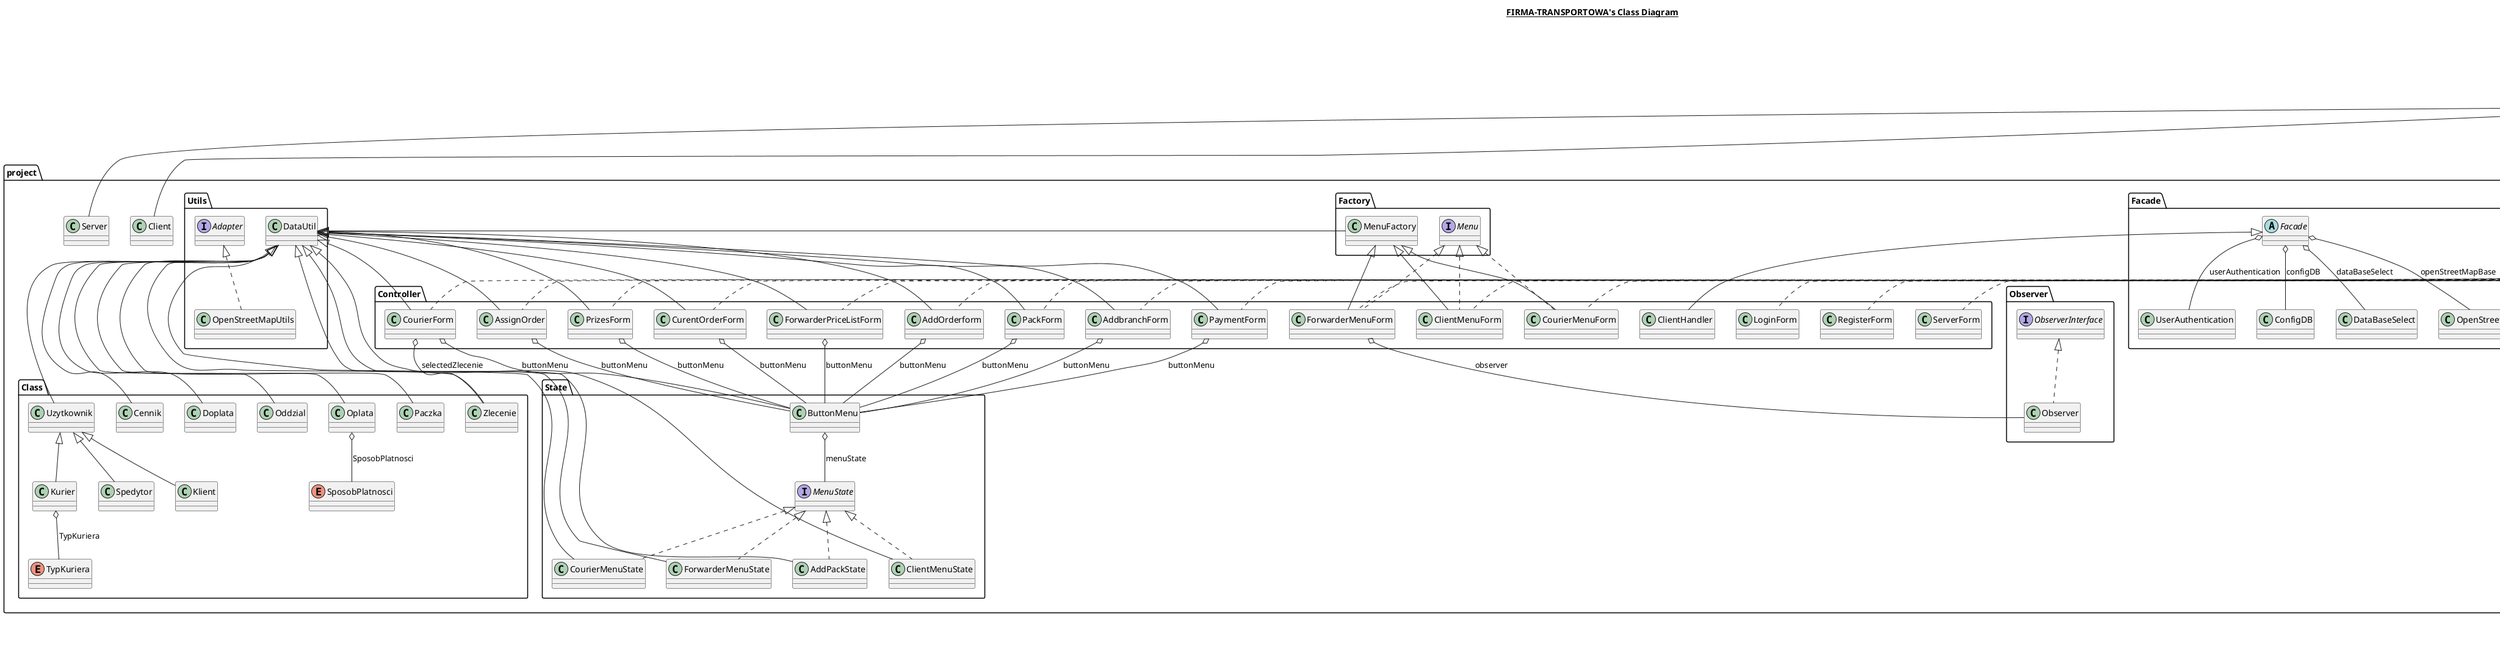 @startuml

title __FIRMA-TRANSPORTOWA's Class Diagram__\n

  namespace project {
    namespace Class {
      class project.Class.Cennik {
      }
    }
  }
  

  namespace project {
    namespace Class {
      class project.Class.Doplata {
      }
    }
  }
  

  namespace project {
    namespace Class {
      class project.Class.Klient {
      }
    }
  }
  

  namespace project {
    namespace Class {
      class project.Class.Kurier {
      }
    }
  }
  

  namespace project {
    namespace Class {
      class project.Class.Oddzial {
      }
    }
  }
  

  namespace project {
    namespace Class {
      class project.Class.Oplata {
      }
    }
  }
  

  namespace project {
    namespace Class {
      class project.Class.Paczka {
      }
    }
  }
  

  namespace project {
    namespace Class {
      class project.Class.Spedytor {
      }
    }
  }
  

  namespace project {
    namespace Class {
      enum SposobPlatnosci {
      }
    }
  }
  

  namespace project {
    namespace Class {
      enum TypKuriera {
      }
    }
  }
  

  namespace project {
    namespace Class {
      class project.Class.Uzytkownik {
      }
    }
  }
  

  namespace project {
    namespace Class {
      class project.Class.Zlecenie {
      }
    }
  }
  

  namespace project {
    class project.Client {
    }
  }
  

  namespace project {
    namespace Controller {
      class project.Controller.AddOrderform {
      }
    }
  }
  

  namespace project {
    namespace Controller {
      class project.Controller.AddbranchForm {
      }
    }
  }
  

  namespace project {
    namespace Controller {
      class project.Controller.AssignOrder {
      }
    }
  }
  

  namespace project {
    namespace Controller {
      class project.Controller.ClientHandler {
      }
    }
  }
  

  namespace project {
    namespace Controller {
      class project.Controller.ClientMenuForm {
      }
    }
  }
  

  namespace project {
    namespace Controller {
      class project.Controller.CourierForm {
      }
    }
  }
  

  namespace project {
    namespace Controller {
      class project.Controller.CourierMenuForm {
      }
    }
  }
  

  namespace project {
    namespace Controller {
      class project.Controller.CurentOrderForm {
      }
    }
  }
  

  namespace project {
    namespace Controller {
      class project.Controller.ForwarderMenuForm {
      }
    }
  }
  

  namespace project {
    namespace Controller {
      class project.Controller.ForwarderPriceListForm {
      }
    }
  }
  

  namespace project {
    namespace Controller {
      class project.Controller.LoginForm {
      }
    }
  }
  

  namespace project {
    namespace Controller {
      class project.Controller.PackForm {
      }
    }
  }
  

  namespace project {
    namespace Controller {
      class project.Controller.PaymentForm {
      }
    }
  }
  

  namespace project {
    namespace Controller {
      class project.Controller.PrizesForm {
      }
    }
  }
  

  namespace project {
    namespace Controller {
      class project.Controller.RegisterForm {
      }
    }
  }
  

  namespace project {
    namespace Controller {
      class project.Controller.ServerForm {
      }
    }
  }
  

  namespace project {
    namespace Facade {
      class project.Facade.ConfigDB {
      }
    }
  }
  

  namespace project {
    namespace Facade {
      class project.Facade.DataBaseSelect {
      }
    }
  }
  

  namespace project {
    namespace Facade {
      abstract class project.Facade.Facade {
      }
    }
  }
  

  namespace project {
    namespace Facade {
      class project.Facade.OpenStreetMapBase {
      }
    }
  }
  

  namespace project {
    namespace Facade {
      class project.Facade.UserAuthentication {
      }
    }
  }
  

  namespace project {
    namespace Factory {
      interface project.Factory.Menu {
      }
    }
  }
  

  namespace project {
    namespace Factory {
      class project.Factory.MenuFactory {
      }
    }
  }
  

  namespace project {
    namespace Observer {
      class project.Observer.Observer {
      }
    }
  }
  

  namespace project {
    namespace Observer {
      interface project.Observer.ObserverInterface {
      }
    }
  }
  

  namespace project {
    class project.Server {
    }
  }
  

  namespace project {
    namespace State {
      class project.State.AddPackState {
      }
    }
  }
  

  namespace project {
    namespace State {
      class project.State.ButtonMenu {
      }
    }
  }
  

  namespace project {
    namespace State {
      class project.State.ClientMenuState {
      }
    }
  }
  

  namespace project {
    namespace State {
      class project.State.CourierMenuState {
      }
    }
  }
  

  namespace project {
    namespace State {
      class project.State.ForwarderMenuState {
      }
    }
  }
  

  namespace project {
    namespace State {
      interface project.State.MenuState {
      }
    }
  }
  

  namespace project {
    namespace Utils {
      interface project.Utils.Adapter {
      }
    }
  }
  

  namespace project {
    namespace Utils {
      class project.Utils.DataUtil {
      }
    }
  }
  

  namespace project {
    namespace Utils {
      class project.Utils.OpenStreetMapUtils {
      }
    }
  }
  

  project.Class.Cennik -up-|> project.Utils.DataUtil
  project.Class.Doplata -up-|> project.Utils.DataUtil
  project.Class.Klient -up-|> project.Class.Uzytkownik
  project.Class.Kurier -up-|> project.Class.Uzytkownik
  project.Class.Kurier o-- project.Class.TypKuriera : TypKuriera
  project.Class.Oddzial -up-|> project.Utils.DataUtil
  project.Class.Oplata -up-|> project.Utils.DataUtil
  project.Class.Oplata o-- project.Class.SposobPlatnosci : SposobPlatnosci
  project.Class.Paczka -up-|> project.Utils.DataUtil
  project.Class.Spedytor -up-|> project.Class.Uzytkownik
  project.Class.Uzytkownik -up-|> project.Utils.DataUtil
  project.Class.Zlecenie -up-|> project.Utils.DataUtil
  project.Client -up-|> javafx.application.Application
  project.Controller.AddOrderform .up.|> javafx.fxml.Initializable
  project.Controller.AddOrderform -up-|> project.Utils.DataUtil
  project.Controller.AddOrderform o-- project.State.ButtonMenu : buttonMenu
  project.Controller.AddbranchForm .up.|> javafx.fxml.Initializable
  project.Controller.AddbranchForm -up-|> project.Utils.DataUtil
  project.Controller.AddbranchForm o-- project.State.ButtonMenu : buttonMenu
  project.Controller.AssignOrder .up.|> javafx.fxml.Initializable
  project.Controller.AssignOrder -up-|> project.Utils.DataUtil
  project.Controller.AssignOrder o-- project.State.ButtonMenu : buttonMenu
  project.Controller.ClientHandler -up-|> project.Facade.Facade
  project.Controller.ClientMenuForm .up.|> javafx.fxml.Initializable
  project.Controller.ClientMenuForm .up.|> project.Factory.Menu
  project.Controller.ClientMenuForm -up-|> project.Factory.MenuFactory
  project.Controller.CourierForm .up.|> javafx.fxml.Initializable
  project.Controller.CourierForm -up-|> project.Utils.DataUtil
  project.Controller.CourierForm o-- project.State.ButtonMenu : buttonMenu
  project.Controller.CourierForm o-- project.Class.Zlecenie : selectedZlecenie
  project.Controller.CourierMenuForm .up.|> javafx.fxml.Initializable
  project.Controller.CourierMenuForm .up.|> project.Factory.Menu
  project.Controller.CourierMenuForm -up-|> project.Factory.MenuFactory
  project.Controller.CurentOrderForm .up.|> javafx.fxml.Initializable
  project.Controller.CurentOrderForm -up-|> project.Utils.DataUtil
  project.Controller.CurentOrderForm o-- project.State.ButtonMenu : buttonMenu
  project.Controller.ForwarderMenuForm .up.|> javafx.fxml.Initializable
  project.Controller.ForwarderMenuForm .up.|> project.Factory.Menu
  project.Controller.ForwarderMenuForm -up-|> project.Factory.MenuFactory
  project.Controller.ForwarderMenuForm o-- project.Observer.Observer : observer
  project.Controller.ForwarderPriceListForm .up.|> javafx.fxml.Initializable
  project.Controller.ForwarderPriceListForm -up-|> project.Utils.DataUtil
  project.Controller.ForwarderPriceListForm o-- project.State.ButtonMenu : buttonMenu
  project.Controller.LoginForm .up.|> javafx.fxml.Initializable
  project.Controller.PackForm .up.|> javafx.fxml.Initializable
  project.Controller.PackForm -up-|> project.Utils.DataUtil
  project.Controller.PackForm o-- project.State.ButtonMenu : buttonMenu
  project.Controller.PaymentForm .up.|> javafx.fxml.Initializable
  project.Controller.PaymentForm -up-|> project.Utils.DataUtil
  project.Controller.PaymentForm o-- project.State.ButtonMenu : buttonMenu
  project.Controller.PrizesForm .up.|> javafx.fxml.Initializable
  project.Controller.PrizesForm -up-|> project.Utils.DataUtil
  project.Controller.PrizesForm o-- project.State.ButtonMenu : buttonMenu
  project.Controller.RegisterForm .up.|> javafx.fxml.Initializable
  project.Controller.ServerForm .up.|> javafx.fxml.Initializable
  project.Facade.Facade o-- project.Facade.ConfigDB : configDB
  project.Facade.Facade o-- project.Facade.DataBaseSelect : dataBaseSelect
  project.Facade.Facade o-- project.Facade.OpenStreetMapBase : openStreetMapBase
  project.Facade.Facade o-- project.Facade.UserAuthentication : userAuthentication
  project.Factory.MenuFactory -up-|> project.Utils.DataUtil
  project.Observer.Observer .up.|> project.Observer.ObserverInterface
  project.Server -up-|> javafx.application.Application
  project.State.AddPackState .up.|> project.State.MenuState
  project.State.AddPackState -up-|> project.Utils.DataUtil
  project.State.ButtonMenu o-- project.State.MenuState : menuState
  project.State.ClientMenuState .up.|> project.State.MenuState
  project.State.ClientMenuState -up-|> project.Utils.DataUtil
  project.State.CourierMenuState .up.|> project.State.MenuState
  project.State.CourierMenuState -up-|> project.Utils.DataUtil
  project.State.ForwarderMenuState .up.|> project.State.MenuState
  project.State.ForwarderMenuState -up-|> project.Utils.DataUtil
  project.Utils.OpenStreetMapUtils .up.|> project.Utils.Adapter


right footer


PlantUML diagram generated by SketchIt! (https://bitbucket.org/pmesmeur/sketch.it)
For more information about this tool, please contact philippe.mesmeur@gmail.com
endfooter

@enduml
